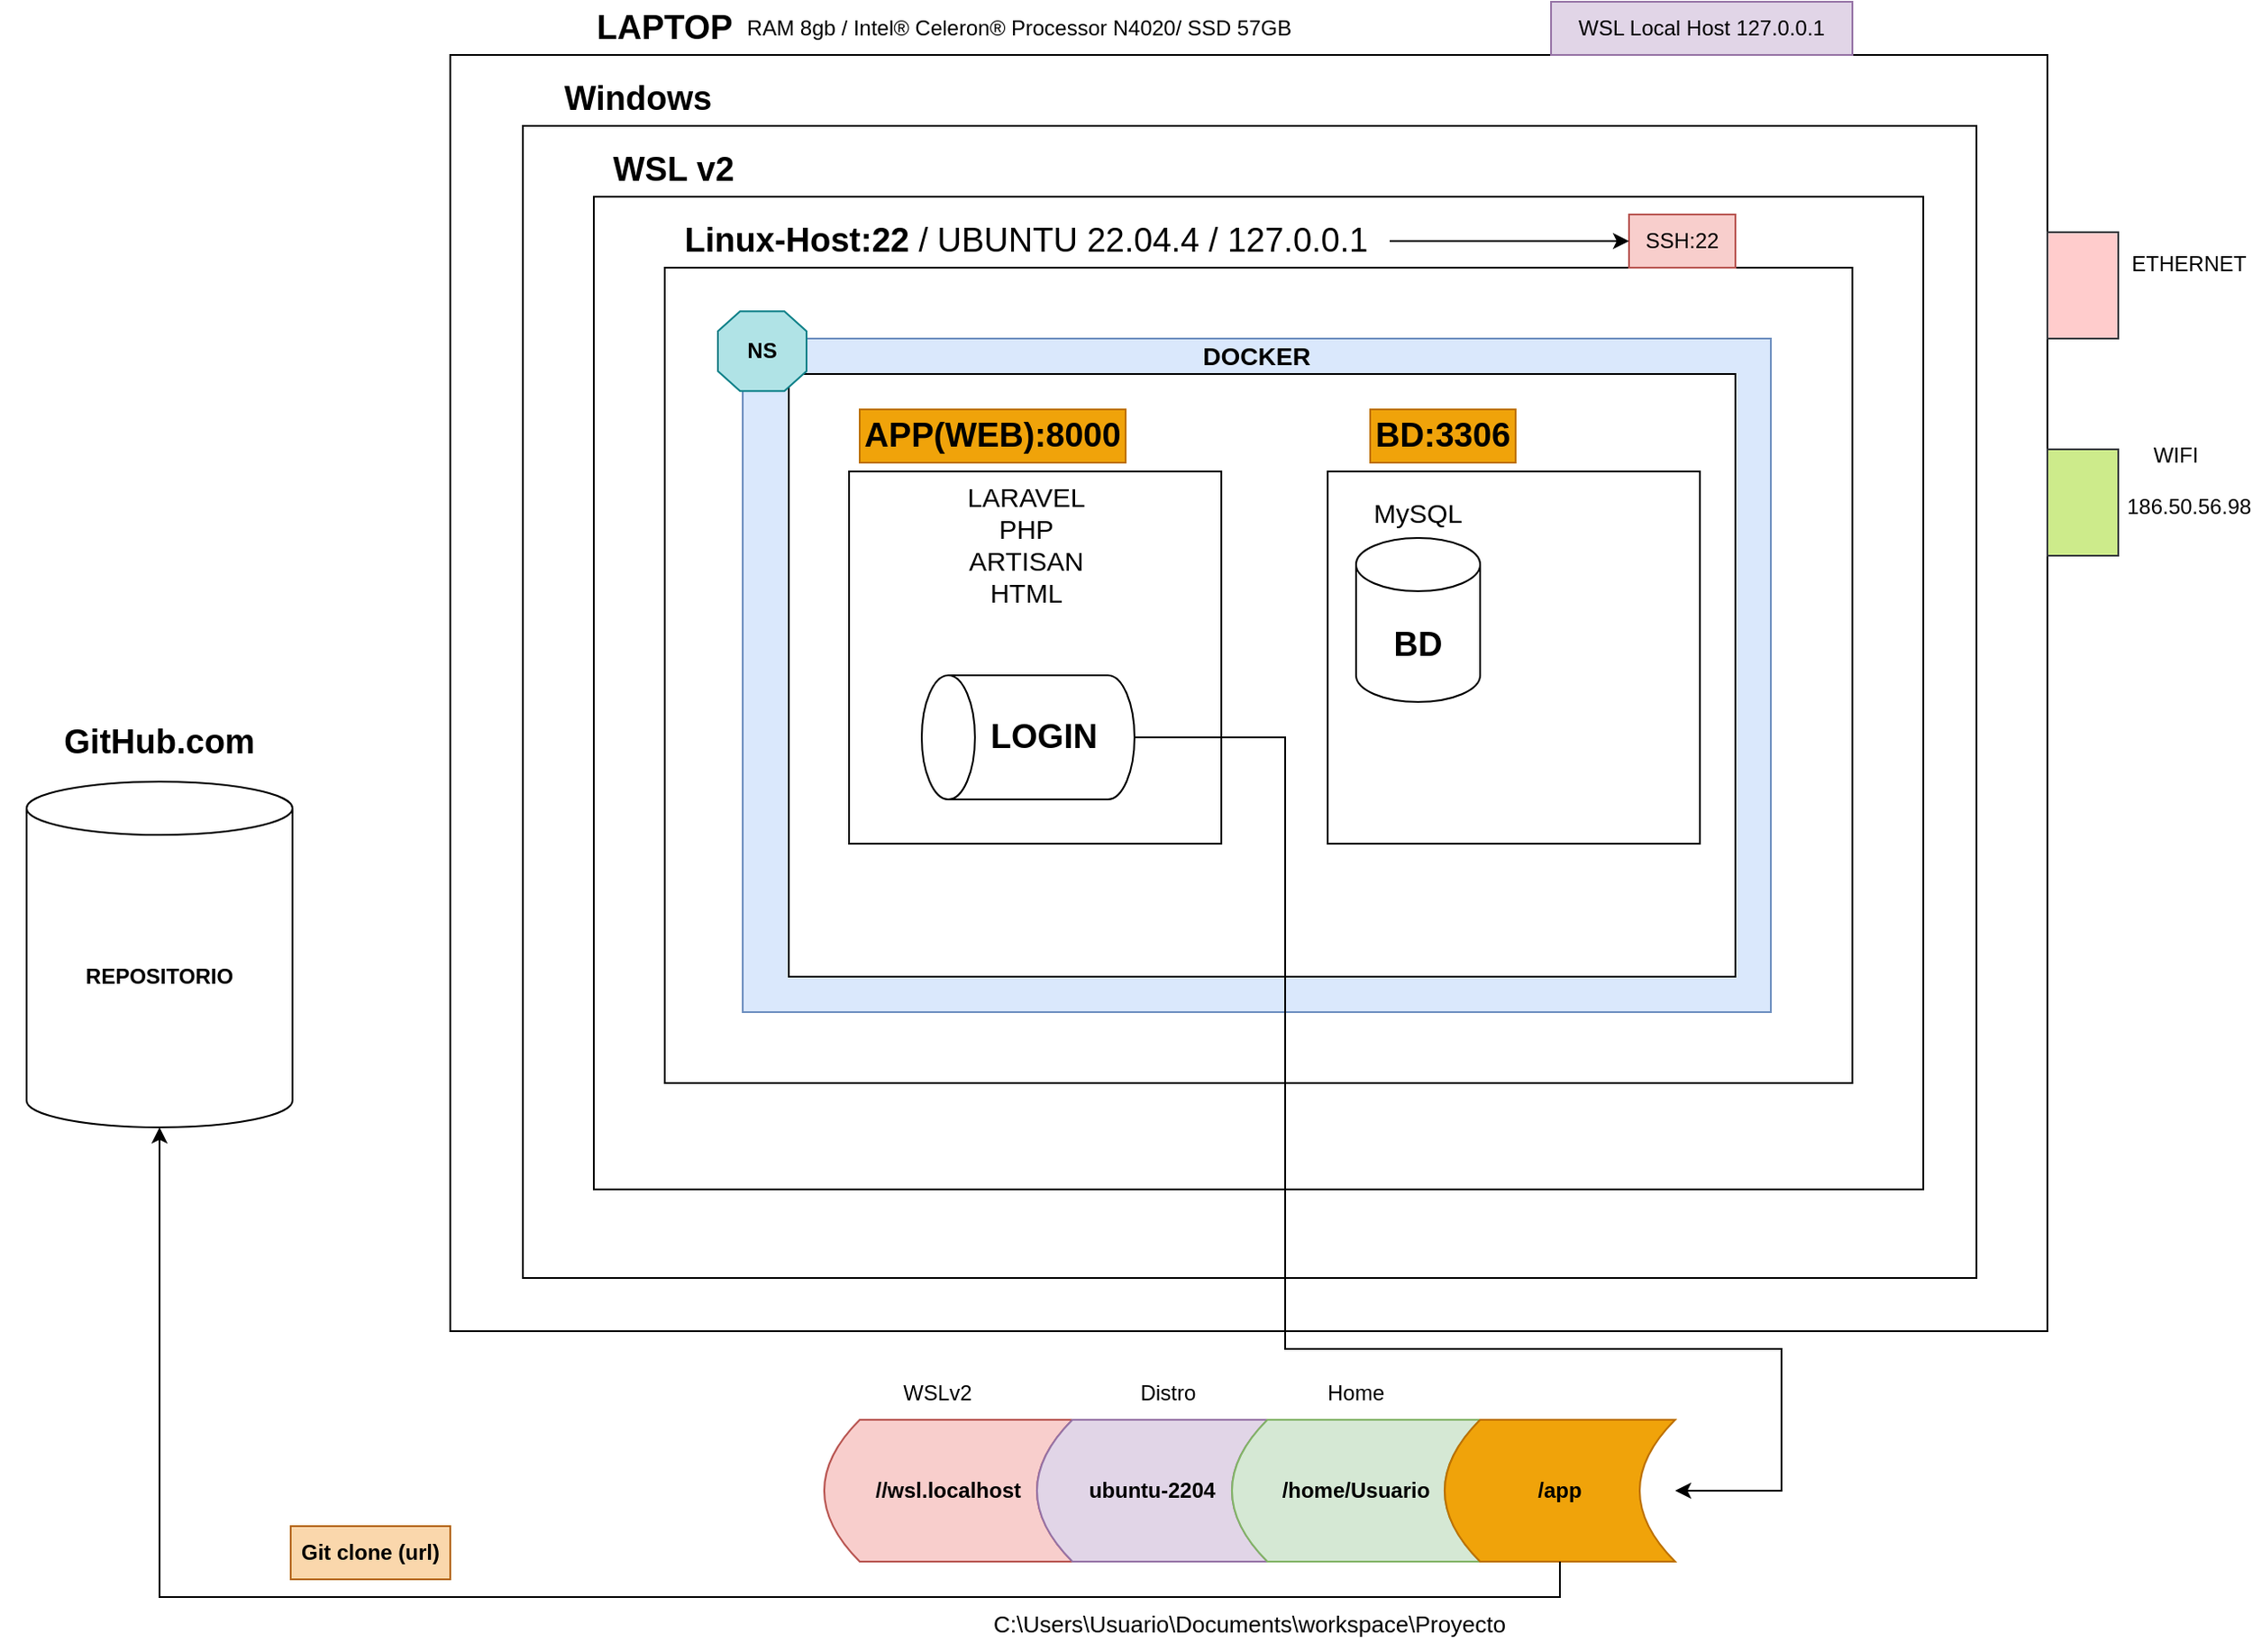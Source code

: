 <mxfile version="24.2.5" type="google">
  <diagram name="Página-1" id="tSyz5-W4P4JhwYr_Mvgb">
    <mxGraphModel grid="1" page="1" gridSize="10" guides="1" tooltips="1" connect="1" arrows="1" fold="1" pageScale="1" pageWidth="827" pageHeight="1169" math="0" shadow="0">
      <root>
        <mxCell id="0" />
        <mxCell id="1" parent="0" />
        <mxCell id="2jOmr5r9kTfCbS9nVnYl-10" value="" style="rounded=0;whiteSpace=wrap;html=1;" vertex="1" parent="1">
          <mxGeometry x="-51" y="40" width="901" height="720" as="geometry" />
        </mxCell>
        <mxCell id="2jOmr5r9kTfCbS9nVnYl-8" value="" style="rounded=0;whiteSpace=wrap;html=1;" vertex="1" parent="1">
          <mxGeometry x="-10" y="80" width="820" height="650" as="geometry" />
        </mxCell>
        <mxCell id="2jOmr5r9kTfCbS9nVnYl-6" value="" style="rounded=0;whiteSpace=wrap;html=1;" vertex="1" parent="1">
          <mxGeometry x="30" y="120" width="750" height="560" as="geometry" />
        </mxCell>
        <mxCell id="uI8p6up6x-aIGAoA__FA-1" value="" style="rounded=0;whiteSpace=wrap;html=1;" vertex="1" parent="1">
          <mxGeometry x="70" y="160" width="670" height="460" as="geometry" />
        </mxCell>
        <mxCell id="uI8p6up6x-aIGAoA__FA-2" value="LAPTOP" style="text;html=1;align=center;verticalAlign=middle;whiteSpace=wrap;rounded=0;fontStyle=1;fontSize=19;" vertex="1" parent="1">
          <mxGeometry x="40" y="10" width="60" height="30" as="geometry" />
        </mxCell>
        <mxCell id="uI8p6up6x-aIGAoA__FA-3" value="" style="rounded=0;whiteSpace=wrap;html=1;fillColor=#dae8fc;strokeColor=#6c8ebf;" vertex="1" parent="1">
          <mxGeometry x="114" y="200" width="580" height="380" as="geometry" />
        </mxCell>
        <mxCell id="uI8p6up6x-aIGAoA__FA-4" value="Linux-Host:22 &lt;span style=&quot;font-weight: normal;&quot;&gt;/ UBUNTU 22.04.4 / 127.0.0.1&lt;/span&gt;" style="text;html=1;align=center;verticalAlign=middle;whiteSpace=wrap;rounded=0;fontStyle=1;fontSize=19;" vertex="1" parent="1">
          <mxGeometry x="69" y="130" width="410" height="30" as="geometry" />
        </mxCell>
        <mxCell id="uI8p6up6x-aIGAoA__FA-5" value="" style="rounded=0;whiteSpace=wrap;html=1;" vertex="1" parent="1">
          <mxGeometry x="140" y="220" width="534" height="340" as="geometry" />
        </mxCell>
        <mxCell id="uI8p6up6x-aIGAoA__FA-7" value="DOCKER" style="text;html=1;align=center;verticalAlign=middle;whiteSpace=wrap;rounded=0;fontSize=14;fontStyle=1" vertex="1" parent="1">
          <mxGeometry x="374" y="195" width="60" height="30" as="geometry" />
        </mxCell>
        <mxCell id="uI8p6up6x-aIGAoA__FA-8" value="" style="rounded=0;whiteSpace=wrap;html=1;fillColor=#ffcccc;strokeColor=#36393d;" vertex="1" parent="1">
          <mxGeometry x="850" y="140" width="40" height="60" as="geometry" />
        </mxCell>
        <mxCell id="uI8p6up6x-aIGAoA__FA-9" value="" style="rounded=0;whiteSpace=wrap;html=1;fillColor=#cdeb8b;strokeColor=#36393d;" vertex="1" parent="1">
          <mxGeometry x="850" y="262.5" width="40" height="60" as="geometry" />
        </mxCell>
        <mxCell id="uI8p6up6x-aIGAoA__FA-10" value="ETHERNET" style="text;html=1;align=center;verticalAlign=middle;whiteSpace=wrap;rounded=0;" vertex="1" parent="1">
          <mxGeometry x="900" y="142.5" width="60" height="30" as="geometry" />
        </mxCell>
        <mxCell id="uI8p6up6x-aIGAoA__FA-11" value="WIFI" style="text;html=1;align=center;verticalAlign=middle;whiteSpace=wrap;rounded=0;" vertex="1" parent="1">
          <mxGeometry x="890" y="250" width="65" height="32.5" as="geometry" />
        </mxCell>
        <mxCell id="uI8p6up6x-aIGAoA__FA-12" value="RAM 8gb /&amp;nbsp;Intel® Celeron® Processor N4020/ SSD 57GB" style="text;html=1;align=center;verticalAlign=middle;whiteSpace=wrap;rounded=0;" vertex="1" parent="1">
          <mxGeometry x="70" y="10" width="400" height="30" as="geometry" />
        </mxCell>
        <mxCell id="kggAxBdgyEaGyCxi0-UE-1" value="SSH:22" style="text;html=1;align=center;verticalAlign=middle;whiteSpace=wrap;rounded=0;fillColor=#f8cecc;strokeColor=#b85450;" vertex="1" parent="1">
          <mxGeometry x="614" y="130" width="60" height="30" as="geometry" />
        </mxCell>
        <mxCell id="kggAxBdgyEaGyCxi0-UE-2" value="186.50.56.98" style="text;html=1;align=center;verticalAlign=middle;whiteSpace=wrap;rounded=0;strokeWidth=3;" vertex="1" parent="1">
          <mxGeometry x="900" y="280" width="60" height="30" as="geometry" />
        </mxCell>
        <mxCell id="oRGreUO6XpzCxwiExDaz-1" value="" style="endArrow=classic;html=1;rounded=0;entryX=0;entryY=0.5;entryDx=0;entryDy=0;exitX=1;exitY=0.5;exitDx=0;exitDy=0;" edge="1" parent="1" source="uI8p6up6x-aIGAoA__FA-4" target="kggAxBdgyEaGyCxi0-UE-1">
          <mxGeometry width="50" height="50" relative="1" as="geometry">
            <mxPoint x="534" y="160" as="sourcePoint" />
            <mxPoint x="584" y="110" as="targetPoint" />
            <Array as="points" />
          </mxGeometry>
        </mxCell>
        <mxCell id="oRGreUO6XpzCxwiExDaz-2" value="" style="whiteSpace=wrap;html=1;aspect=fixed;" vertex="1" parent="1">
          <mxGeometry x="174" y="275" width="210" height="210" as="geometry" />
        </mxCell>
        <mxCell id="2jOmr5r9kTfCbS9nVnYl-27" style="edgeStyle=orthogonalEdgeStyle;rounded=0;orthogonalLoop=1;jettySize=auto;html=1;exitX=0.5;exitY=1;exitDx=0;exitDy=0;entryX=1;entryY=0.5;entryDx=0;entryDy=0;exitPerimeter=0;" edge="1" parent="1" source="oRGreUO6XpzCxwiExDaz-4" target="2jOmr5r9kTfCbS9nVnYl-18">
          <mxGeometry relative="1" as="geometry">
            <Array as="points">
              <mxPoint x="420" y="425" />
              <mxPoint x="420" y="770" />
              <mxPoint x="700" y="770" />
              <mxPoint x="700" y="850" />
            </Array>
          </mxGeometry>
        </mxCell>
        <mxCell id="oRGreUO6XpzCxwiExDaz-3" value="APP(WEB):8000" style="text;html=1;align=center;verticalAlign=middle;whiteSpace=wrap;rounded=0;fontStyle=1;fontSize=19;fillColor=#f0a30a;fontColor=#000000;strokeColor=#BD7000;" vertex="1" parent="1">
          <mxGeometry x="180" y="240" width="150" height="30" as="geometry" />
        </mxCell>
        <mxCell id="oRGreUO6XpzCxwiExDaz-4" value="" style="shape=cylinder3;whiteSpace=wrap;html=1;boundedLbl=1;backgroundOutline=1;size=15;rotation=-90;" vertex="1" parent="1">
          <mxGeometry x="240" y="365" width="70" height="120" as="geometry" />
        </mxCell>
        <mxCell id="oRGreUO6XpzCxwiExDaz-7" value="LOGIN" style="text;html=1;align=center;verticalAlign=middle;whiteSpace=wrap;rounded=0;fontStyle=1;fontSize=19;" vertex="1" parent="1">
          <mxGeometry x="254" y="410" width="60" height="30" as="geometry" />
        </mxCell>
        <mxCell id="oRGreUO6XpzCxwiExDaz-10" value="LARAVEL&lt;br style=&quot;font-size: 15px;&quot;&gt;PHP&lt;br style=&quot;font-size: 15px;&quot;&gt;ARTISAN&lt;div&gt;HTML&lt;br style=&quot;font-size: 15px;&quot;&gt;&lt;div style=&quot;font-size: 15px;&quot;&gt;&lt;br style=&quot;font-size: 15px;&quot;&gt;&lt;/div&gt;&lt;/div&gt;" style="text;html=1;align=center;verticalAlign=middle;whiteSpace=wrap;rounded=0;fontSize=15;" vertex="1" parent="1">
          <mxGeometry x="244" y="310" width="60" height="30" as="geometry" />
        </mxCell>
        <mxCell id="RnygU9wS97FUOdqn8e_b-2" value="C:\Users\Usuario\Documents\workspace\Proyecto" style="text;html=1;align=center;verticalAlign=middle;whiteSpace=wrap;rounded=0;fontSize=13;" vertex="1" parent="1">
          <mxGeometry x="369.5" y="910" width="60" height="30" as="geometry" />
        </mxCell>
        <mxCell id="2jOmr5r9kTfCbS9nVnYl-1" value="" style="whiteSpace=wrap;html=1;aspect=fixed;" vertex="1" parent="1">
          <mxGeometry x="444" y="275" width="210" height="210" as="geometry" />
        </mxCell>
        <mxCell id="2jOmr5r9kTfCbS9nVnYl-2" value="BD:3306" style="text;html=1;align=center;verticalAlign=middle;whiteSpace=wrap;rounded=0;fontStyle=1;fontSize=19;fillColor=#f0a30a;fontColor=#000000;strokeColor=#BD7000;" vertex="1" parent="1">
          <mxGeometry x="468" y="240" width="82" height="30" as="geometry" />
        </mxCell>
        <mxCell id="2jOmr5r9kTfCbS9nVnYl-3" value="" style="shape=cylinder3;whiteSpace=wrap;html=1;boundedLbl=1;backgroundOutline=1;size=15;rotation=0;" vertex="1" parent="1">
          <mxGeometry x="460" y="312.5" width="70" height="92.5" as="geometry" />
        </mxCell>
        <mxCell id="2jOmr5r9kTfCbS9nVnYl-4" value="BD" style="text;html=1;align=center;verticalAlign=middle;whiteSpace=wrap;rounded=0;fontStyle=1;fontSize=19;" vertex="1" parent="1">
          <mxGeometry x="465" y="357.5" width="60" height="30" as="geometry" />
        </mxCell>
        <mxCell id="2jOmr5r9kTfCbS9nVnYl-5" value="&lt;div&gt;&lt;div style=&quot;font-size: 15px;&quot;&gt;MySQL&lt;/div&gt;&lt;/div&gt;" style="text;html=1;align=center;verticalAlign=middle;whiteSpace=wrap;rounded=0;fontSize=15;" vertex="1" parent="1">
          <mxGeometry x="465" y="282.5" width="60" height="30" as="geometry" />
        </mxCell>
        <mxCell id="2jOmr5r9kTfCbS9nVnYl-7" value="WSL v2" style="text;html=1;align=center;verticalAlign=middle;whiteSpace=wrap;rounded=0;fontStyle=1;fontSize=19;" vertex="1" parent="1">
          <mxGeometry x="-130" y="90" width="410" height="30" as="geometry" />
        </mxCell>
        <mxCell id="2jOmr5r9kTfCbS9nVnYl-9" value="Windows" style="text;html=1;align=center;verticalAlign=middle;whiteSpace=wrap;rounded=0;fontStyle=1;fontSize=19;" vertex="1" parent="1">
          <mxGeometry x="-150" y="50" width="410" height="30" as="geometry" />
        </mxCell>
        <mxCell id="2jOmr5r9kTfCbS9nVnYl-13" value="WSL Local Host 127.0.0.1" style="text;html=1;align=center;verticalAlign=middle;whiteSpace=wrap;rounded=0;fillColor=#e1d5e7;strokeColor=#9673a6;" vertex="1" parent="1">
          <mxGeometry x="570" y="10" width="170" height="30" as="geometry" />
        </mxCell>
        <mxCell id="2jOmr5r9kTfCbS9nVnYl-14" value="&lt;b&gt;//wsl.localhost&lt;/b&gt;" style="shape=dataStorage;whiteSpace=wrap;html=1;fixedSize=1;fillColor=#f8cecc;strokeColor=#b85450;" vertex="1" parent="1">
          <mxGeometry x="160" y="810" width="140" height="80" as="geometry" />
        </mxCell>
        <mxCell id="2jOmr5r9kTfCbS9nVnYl-16" value="&lt;b&gt;ubuntu-2204&lt;/b&gt;" style="shape=dataStorage;whiteSpace=wrap;html=1;fixedSize=1;fillColor=#e1d5e7;strokeColor=#9673a6;" vertex="1" parent="1">
          <mxGeometry x="280" y="810" width="130" height="80" as="geometry" />
        </mxCell>
        <mxCell id="2jOmr5r9kTfCbS9nVnYl-17" value="&lt;b&gt;/home/Usuario&lt;/b&gt;" style="shape=dataStorage;whiteSpace=wrap;html=1;fixedSize=1;fillColor=#d5e8d4;strokeColor=#82b366;" vertex="1" parent="1">
          <mxGeometry x="390" y="810" width="140" height="80" as="geometry" />
        </mxCell>
        <mxCell id="2jOmr5r9kTfCbS9nVnYl-18" value="&lt;b&gt;/app&lt;/b&gt;" style="shape=dataStorage;whiteSpace=wrap;html=1;fixedSize=1;fillColor=#f0a30a;fontColor=#000000;strokeColor=#BD7000;" vertex="1" parent="1">
          <mxGeometry x="510" y="810" width="130" height="80" as="geometry" />
        </mxCell>
        <mxCell id="2jOmr5r9kTfCbS9nVnYl-19" value="&lt;b&gt;REPOSITORIO&lt;/b&gt;" style="shape=cylinder3;whiteSpace=wrap;html=1;boundedLbl=1;backgroundOutline=1;size=15;" vertex="1" parent="1">
          <mxGeometry x="-290" y="450" width="150" height="195" as="geometry" />
        </mxCell>
        <mxCell id="2jOmr5r9kTfCbS9nVnYl-20" value="GitHub.com" style="text;html=1;align=center;verticalAlign=middle;whiteSpace=wrap;rounded=0;fontStyle=1;fontSize=19;" vertex="1" parent="1">
          <mxGeometry x="-305" y="412.5" width="180" height="30" as="geometry" />
        </mxCell>
        <mxCell id="2jOmr5r9kTfCbS9nVnYl-21" value="WSLv2" style="text;html=1;align=center;verticalAlign=middle;whiteSpace=wrap;rounded=0;" vertex="1" parent="1">
          <mxGeometry x="194" y="780" width="60" height="30" as="geometry" />
        </mxCell>
        <mxCell id="2jOmr5r9kTfCbS9nVnYl-22" value="Distro" style="text;html=1;align=center;verticalAlign=middle;whiteSpace=wrap;rounded=0;" vertex="1" parent="1">
          <mxGeometry x="324" y="780" width="60" height="30" as="geometry" />
        </mxCell>
        <mxCell id="2jOmr5r9kTfCbS9nVnYl-23" value="Home" style="text;html=1;align=center;verticalAlign=middle;whiteSpace=wrap;rounded=0;" vertex="1" parent="1">
          <mxGeometry x="430" y="780" width="60" height="30" as="geometry" />
        </mxCell>
        <mxCell id="2jOmr5r9kTfCbS9nVnYl-25" style="edgeStyle=orthogonalEdgeStyle;rounded=0;orthogonalLoop=1;jettySize=auto;html=1;exitX=0.5;exitY=1;exitDx=0;exitDy=0;entryX=0.5;entryY=1;entryDx=0;entryDy=0;entryPerimeter=0;" edge="1" parent="1" source="2jOmr5r9kTfCbS9nVnYl-18" target="2jOmr5r9kTfCbS9nVnYl-19">
          <mxGeometry relative="1" as="geometry" />
        </mxCell>
        <mxCell id="2jOmr5r9kTfCbS9nVnYl-26" value="Git clone (url)" style="text;html=1;align=center;verticalAlign=middle;whiteSpace=wrap;rounded=0;fillColor=#fad7ac;strokeColor=#b46504;fontStyle=1" vertex="1" parent="1">
          <mxGeometry x="-141" y="870" width="90" height="30" as="geometry" />
        </mxCell>
        <mxCell id="2jOmr5r9kTfCbS9nVnYl-30" value="" style="verticalLabelPosition=bottom;verticalAlign=top;html=1;shape=mxgraph.basic.polygon;polyCoords=[[0.25,0],[0.75,0],[1,0.25],[1,0.75],[0.75,1],[0.25,1],[0,0.75],[0,0.25]];polyline=0;fillColor=#b0e3e6;strokeColor=#0e8088;" vertex="1" parent="1">
          <mxGeometry x="100" y="184.63" width="50" height="45" as="geometry" />
        </mxCell>
        <mxCell id="2jOmr5r9kTfCbS9nVnYl-31" value="NS" style="text;html=1;align=center;verticalAlign=middle;whiteSpace=wrap;rounded=0;fontStyle=1" vertex="1" parent="1">
          <mxGeometry x="110" y="200" width="30" height="14.25" as="geometry" />
        </mxCell>
      </root>
    </mxGraphModel>
  </diagram>
</mxfile>

